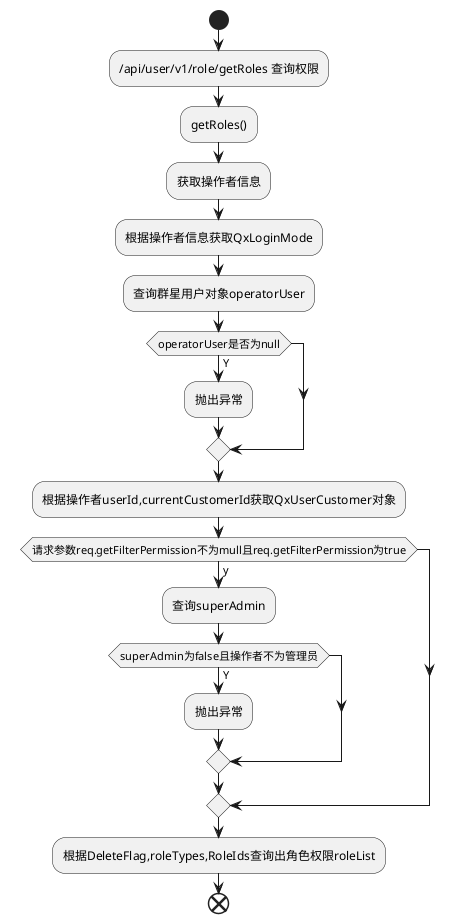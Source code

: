 @startuml
start
->
:/api/user/v1/role/getRoles 查询权限;
->
:getRoles();
->
:获取操作者信息;
->
:根据操作者信息获取QxLoginMode;
->
:查询群星用户对象operatorUser;
if(operatorUser是否为null)then(Y)
:抛出异常;
endif
:根据操作者userId,currentCustomerId获取QxUserCustomer对象;
if(请求参数req.getFilterPermission不为mull且req.getFilterPermission为true)then(y)
:查询superAdmin;
    if(superAdmin为false且操作者不为管理员)then(Y)
    :抛出异常;
    endif
endif
:根据DeleteFlag,roleTypes,RoleIds查询出角色权限roleList;

end
@enduml